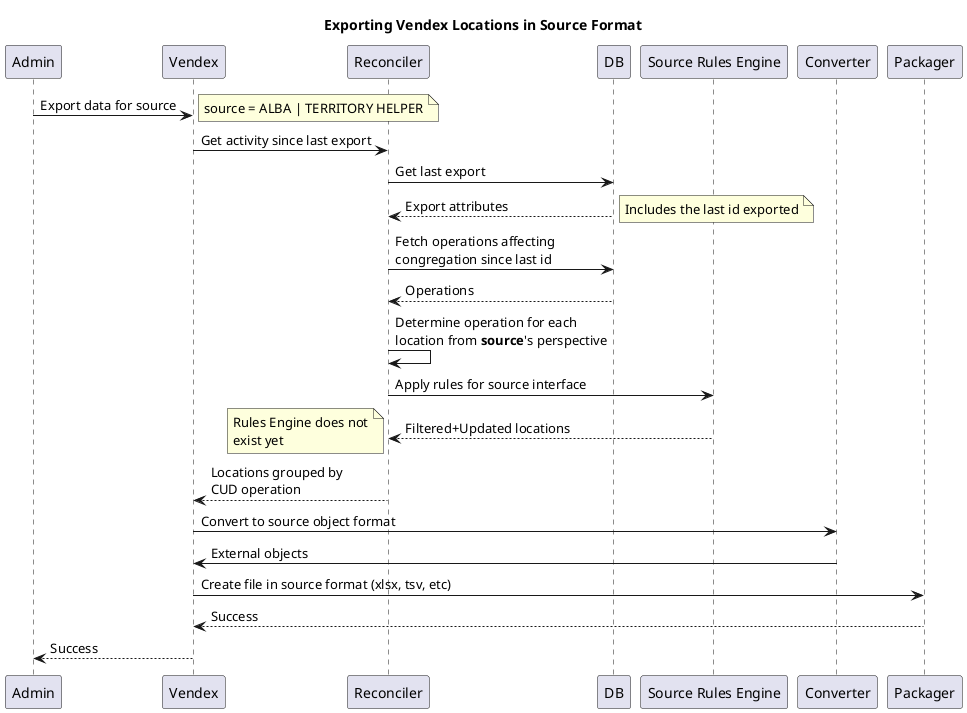 @startuml
title Exporting Vendex Locations in **Source** Format

"Admin" -> "Vendex": Export data for source
note right: source = ALBA | TERRITORY HELPER
"Vendex" -> "Reconciler": Get activity since last export
"Reconciler" -> "DB": Get last export
"DB" --> "Reconciler": Export attributes
note right: Includes the last id exported
"Reconciler" -> "DB": Fetch operations affecting\ncongregation since last id
"DB" --> "Reconciler": Operations
"Reconciler" -> "Reconciler": Determine operation for each\nlocation from **source**'s perspective
"Reconciler" -> "Source Rules Engine": Apply rules for source interface
"Source Rules Engine" --> "Reconciler": Filtered+Updated locations
note left: Rules Engine does not\nexist yet
"Reconciler" --> "Vendex": Locations grouped by \nCUD operation
"Vendex" -> "Converter": Convert to source object format
"Converter" -> "Vendex": External objects
"Vendex" -> "Packager": Create file in source format (xlsx, tsv, etc)
"Packager" --> "Vendex": Success
"Vendex" --> "Admin": Success
@enduml